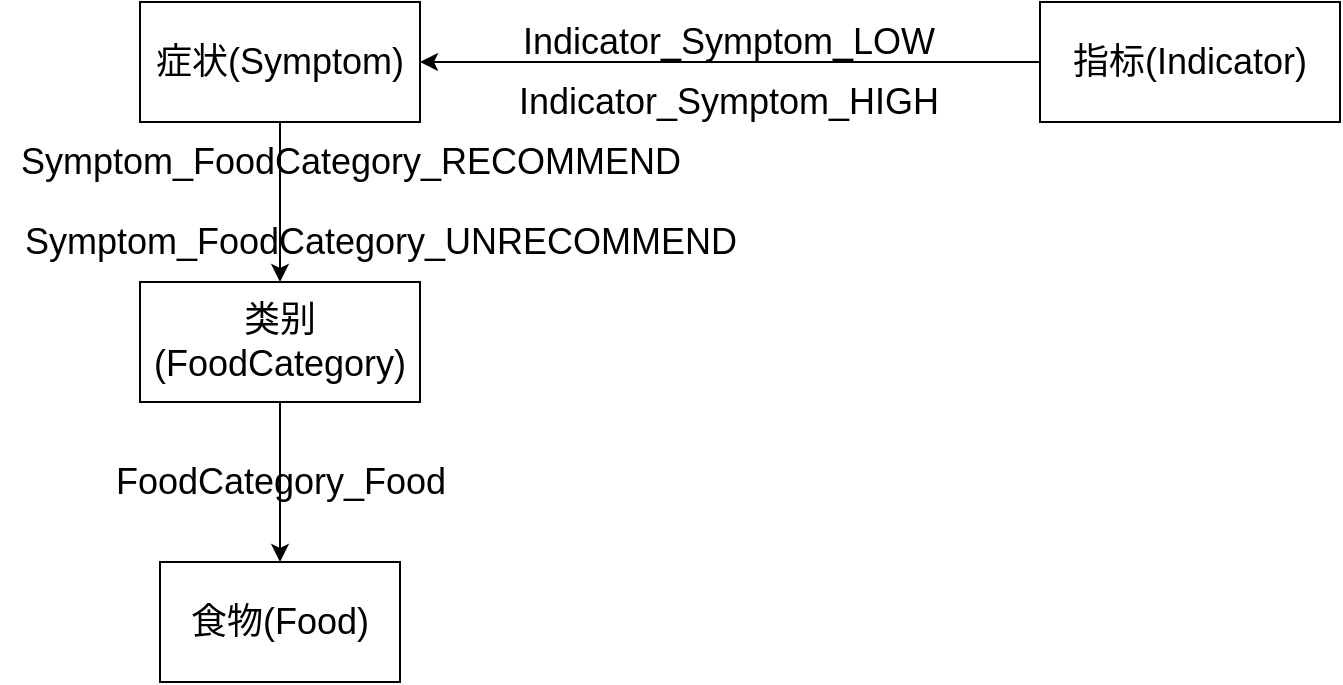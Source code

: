 <mxfile version="20.8.16" type="device"><diagram name="第 1 页" id="2JpuU_h6dfPRe3Scw_0U"><mxGraphModel dx="1022" dy="600" grid="1" gridSize="10" guides="1" tooltips="1" connect="1" arrows="1" fold="1" page="1" pageScale="1" pageWidth="827" pageHeight="1169" math="0" shadow="0"><root><mxCell id="0"/><mxCell id="1" parent="0"/><mxCell id="zKqz5w7tYS1pWk3Ui5z1-3" value="" style="edgeStyle=orthogonalEdgeStyle;rounded=0;orthogonalLoop=1;jettySize=auto;html=1;fontSize=18;" parent="1" source="zKqz5w7tYS1pWk3Ui5z1-1" target="zKqz5w7tYS1pWk3Ui5z1-2" edge="1"><mxGeometry relative="1" as="geometry"/></mxCell><mxCell id="zKqz5w7tYS1pWk3Ui5z1-1" value="&lt;font style=&quot;font-size: 18px;&quot;&gt;指标(Indicator)&lt;/font&gt;" style="rounded=0;whiteSpace=wrap;html=1;" parent="1" vertex="1"><mxGeometry x="570" y="290" width="150" height="60" as="geometry"/></mxCell><mxCell id="zKqz5w7tYS1pWk3Ui5z1-5" value="" style="edgeStyle=orthogonalEdgeStyle;rounded=0;orthogonalLoop=1;jettySize=auto;html=1;fontSize=18;" parent="1" source="zKqz5w7tYS1pWk3Ui5z1-2" target="zKqz5w7tYS1pWk3Ui5z1-4" edge="1"><mxGeometry relative="1" as="geometry"/></mxCell><mxCell id="zKqz5w7tYS1pWk3Ui5z1-2" value="&lt;span style=&quot;font-size: 18px;&quot;&gt;症状(Symptom)&lt;/span&gt;" style="rounded=0;whiteSpace=wrap;html=1;" parent="1" vertex="1"><mxGeometry x="120" y="290" width="140" height="60" as="geometry"/></mxCell><mxCell id="zKqz5w7tYS1pWk3Ui5z1-7" value="" style="edgeStyle=orthogonalEdgeStyle;rounded=0;orthogonalLoop=1;jettySize=auto;html=1;fontSize=18;" parent="1" source="zKqz5w7tYS1pWk3Ui5z1-4" target="zKqz5w7tYS1pWk3Ui5z1-6" edge="1"><mxGeometry relative="1" as="geometry"/></mxCell><mxCell id="zKqz5w7tYS1pWk3Ui5z1-4" value="&lt;span style=&quot;font-size: 18px;&quot;&gt;类别(FoodCategory)&lt;/span&gt;" style="rounded=0;whiteSpace=wrap;html=1;" parent="1" vertex="1"><mxGeometry x="120" y="430" width="140" height="60" as="geometry"/></mxCell><mxCell id="zKqz5w7tYS1pWk3Ui5z1-6" value="&lt;span style=&quot;font-size: 18px;&quot;&gt;食物(Food)&lt;/span&gt;" style="rounded=0;whiteSpace=wrap;html=1;" parent="1" vertex="1"><mxGeometry x="130" y="570" width="120" height="60" as="geometry"/></mxCell><mxCell id="zKqz5w7tYS1pWk3Ui5z1-8" value="Indicator_Symptom_LOW" style="text;html=1;align=center;verticalAlign=middle;resizable=0;points=[];autosize=1;strokeColor=none;fillColor=none;fontSize=18;" parent="1" vertex="1"><mxGeometry x="299" y="290" width="230" height="40" as="geometry"/></mxCell><mxCell id="zKqz5w7tYS1pWk3Ui5z1-9" value="Symptom_FoodCategory_RECOMMEND" style="text;html=1;align=center;verticalAlign=middle;resizable=0;points=[];autosize=1;strokeColor=none;fillColor=none;fontSize=18;" parent="1" vertex="1"><mxGeometry x="50" y="350" width="350" height="40" as="geometry"/></mxCell><mxCell id="zKqz5w7tYS1pWk3Ui5z1-10" value="FoodCategory_Food" style="text;html=1;align=center;verticalAlign=middle;resizable=0;points=[];autosize=1;strokeColor=none;fillColor=none;fontSize=18;" parent="1" vertex="1"><mxGeometry x="95" y="510" width="190" height="40" as="geometry"/></mxCell><mxCell id="AnLpoxKYx4njOwyI3EO4-1" value="Indicator_Symptom_HIGH" style="text;html=1;align=center;verticalAlign=middle;resizable=0;points=[];autosize=1;strokeColor=none;fillColor=none;fontSize=18;" vertex="1" parent="1"><mxGeometry x="299" y="320" width="230" height="40" as="geometry"/></mxCell><mxCell id="AnLpoxKYx4njOwyI3EO4-2" value="Symptom_FoodCategory_UNRECOMMEND" style="text;html=1;align=center;verticalAlign=middle;resizable=0;points=[];autosize=1;strokeColor=none;fillColor=none;fontSize=18;" vertex="1" parent="1"><mxGeometry x="50" y="390" width="380" height="40" as="geometry"/></mxCell></root></mxGraphModel></diagram></mxfile>